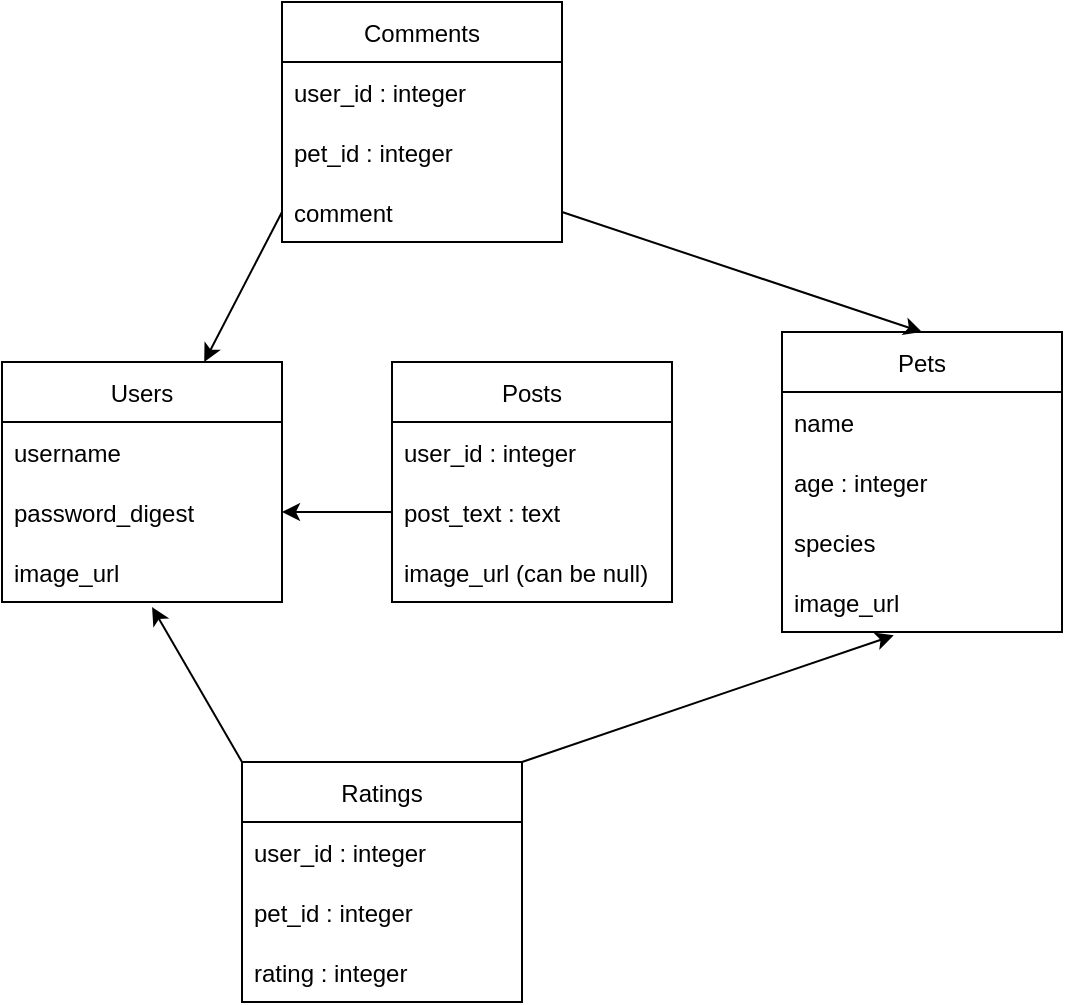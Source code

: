 <mxfile>
    <diagram id="IUkYyXY2eSAVQ19bVRNS" name="Page-1">
        <mxGraphModel dx="536" dy="324" grid="1" gridSize="10" guides="1" tooltips="1" connect="1" arrows="1" fold="1" page="1" pageScale="1" pageWidth="850" pageHeight="1100" math="0" shadow="0">
            <root>
                <mxCell id="0"/>
                <mxCell id="1" parent="0"/>
                <mxCell id="3" value="Users" style="swimlane;fontStyle=0;childLayout=stackLayout;horizontal=1;startSize=30;horizontalStack=0;resizeParent=1;resizeParentMax=0;resizeLast=0;collapsible=1;marginBottom=0;" vertex="1" parent="1">
                    <mxGeometry x="90" y="210" width="140" height="120" as="geometry"/>
                </mxCell>
                <mxCell id="4" value="username" style="text;strokeColor=none;fillColor=none;align=left;verticalAlign=middle;spacingLeft=4;spacingRight=4;overflow=hidden;points=[[0,0.5],[1,0.5]];portConstraint=eastwest;rotatable=0;" vertex="1" parent="3">
                    <mxGeometry y="30" width="140" height="30" as="geometry"/>
                </mxCell>
                <mxCell id="5" value="password_digest" style="text;strokeColor=none;fillColor=none;align=left;verticalAlign=middle;spacingLeft=4;spacingRight=4;overflow=hidden;points=[[0,0.5],[1,0.5]];portConstraint=eastwest;rotatable=0;" vertex="1" parent="3">
                    <mxGeometry y="60" width="140" height="30" as="geometry"/>
                </mxCell>
                <mxCell id="24" value="image_url" style="text;strokeColor=none;fillColor=none;align=left;verticalAlign=middle;spacingLeft=4;spacingRight=4;overflow=hidden;points=[[0,0.5],[1,0.5]];portConstraint=eastwest;rotatable=0;" vertex="1" parent="3">
                    <mxGeometry y="90" width="140" height="30" as="geometry"/>
                </mxCell>
                <mxCell id="7" value="Pets" style="swimlane;fontStyle=0;childLayout=stackLayout;horizontal=1;startSize=30;horizontalStack=0;resizeParent=1;resizeParentMax=0;resizeLast=0;collapsible=1;marginBottom=0;" vertex="1" parent="1">
                    <mxGeometry x="480" y="195" width="140" height="150" as="geometry"/>
                </mxCell>
                <mxCell id="8" value="name" style="text;strokeColor=none;fillColor=none;align=left;verticalAlign=middle;spacingLeft=4;spacingRight=4;overflow=hidden;points=[[0,0.5],[1,0.5]];portConstraint=eastwest;rotatable=0;" vertex="1" parent="7">
                    <mxGeometry y="30" width="140" height="30" as="geometry"/>
                </mxCell>
                <mxCell id="9" value="age : integer" style="text;strokeColor=none;fillColor=none;align=left;verticalAlign=middle;spacingLeft=4;spacingRight=4;overflow=hidden;points=[[0,0.5],[1,0.5]];portConstraint=eastwest;rotatable=0;" vertex="1" parent="7">
                    <mxGeometry y="60" width="140" height="30" as="geometry"/>
                </mxCell>
                <mxCell id="10" value="species" style="text;strokeColor=none;fillColor=none;align=left;verticalAlign=middle;spacingLeft=4;spacingRight=4;overflow=hidden;points=[[0,0.5],[1,0.5]];portConstraint=eastwest;rotatable=0;" vertex="1" parent="7">
                    <mxGeometry y="90" width="140" height="30" as="geometry"/>
                </mxCell>
                <mxCell id="11" value="image_url" style="text;strokeColor=none;fillColor=none;align=left;verticalAlign=middle;spacingLeft=4;spacingRight=4;overflow=hidden;points=[[0,0.5],[1,0.5]];portConstraint=eastwest;rotatable=0;" vertex="1" parent="7">
                    <mxGeometry y="120" width="140" height="30" as="geometry"/>
                </mxCell>
                <mxCell id="16" style="edgeStyle=none;html=1;exitX=0;exitY=0;exitDx=0;exitDy=0;entryX=0.536;entryY=1.084;entryDx=0;entryDy=0;entryPerimeter=0;" edge="1" parent="1" source="12" target="24">
                    <mxGeometry relative="1" as="geometry"/>
                </mxCell>
                <mxCell id="12" value="Ratings" style="swimlane;fontStyle=0;childLayout=stackLayout;horizontal=1;startSize=30;horizontalStack=0;resizeParent=1;resizeParentMax=0;resizeLast=0;collapsible=1;marginBottom=0;" vertex="1" parent="1">
                    <mxGeometry x="210" y="410" width="140" height="120" as="geometry"/>
                </mxCell>
                <mxCell id="13" value="user_id : integer" style="text;strokeColor=none;fillColor=none;align=left;verticalAlign=middle;spacingLeft=4;spacingRight=4;overflow=hidden;points=[[0,0.5],[1,0.5]];portConstraint=eastwest;rotatable=0;" vertex="1" parent="12">
                    <mxGeometry y="30" width="140" height="30" as="geometry"/>
                </mxCell>
                <mxCell id="14" value="pet_id : integer" style="text;strokeColor=none;fillColor=none;align=left;verticalAlign=middle;spacingLeft=4;spacingRight=4;overflow=hidden;points=[[0,0.5],[1,0.5]];portConstraint=eastwest;rotatable=0;" vertex="1" parent="12">
                    <mxGeometry y="60" width="140" height="30" as="geometry"/>
                </mxCell>
                <mxCell id="15" value="rating : integer" style="text;strokeColor=none;fillColor=none;align=left;verticalAlign=middle;spacingLeft=4;spacingRight=4;overflow=hidden;points=[[0,0.5],[1,0.5]];portConstraint=eastwest;rotatable=0;" vertex="1" parent="12">
                    <mxGeometry y="90" width="140" height="30" as="geometry"/>
                </mxCell>
                <mxCell id="17" style="edgeStyle=none;html=1;exitX=1;exitY=0;exitDx=0;exitDy=0;entryX=0.399;entryY=1.056;entryDx=0;entryDy=0;entryPerimeter=0;" edge="1" parent="1" source="12" target="11">
                    <mxGeometry relative="1" as="geometry"/>
                </mxCell>
                <mxCell id="18" value="Comments" style="swimlane;fontStyle=0;childLayout=stackLayout;horizontal=1;startSize=30;horizontalStack=0;resizeParent=1;resizeParentMax=0;resizeLast=0;collapsible=1;marginBottom=0;" vertex="1" parent="1">
                    <mxGeometry x="230" y="30" width="140" height="120" as="geometry"/>
                </mxCell>
                <mxCell id="19" value="user_id : integer" style="text;strokeColor=none;fillColor=none;align=left;verticalAlign=middle;spacingLeft=4;spacingRight=4;overflow=hidden;points=[[0,0.5],[1,0.5]];portConstraint=eastwest;rotatable=0;" vertex="1" parent="18">
                    <mxGeometry y="30" width="140" height="30" as="geometry"/>
                </mxCell>
                <mxCell id="20" value="pet_id : integer" style="text;strokeColor=none;fillColor=none;align=left;verticalAlign=middle;spacingLeft=4;spacingRight=4;overflow=hidden;points=[[0,0.5],[1,0.5]];portConstraint=eastwest;rotatable=0;" vertex="1" parent="18">
                    <mxGeometry y="60" width="140" height="30" as="geometry"/>
                </mxCell>
                <mxCell id="21" value="comment" style="text;strokeColor=none;fillColor=none;align=left;verticalAlign=middle;spacingLeft=4;spacingRight=4;overflow=hidden;points=[[0,0.5],[1,0.5]];portConstraint=eastwest;rotatable=0;" vertex="1" parent="18">
                    <mxGeometry y="90" width="140" height="30" as="geometry"/>
                </mxCell>
                <mxCell id="22" style="edgeStyle=none;html=1;exitX=0;exitY=0.5;exitDx=0;exitDy=0;" edge="1" parent="1" source="21" target="3">
                    <mxGeometry relative="1" as="geometry"/>
                </mxCell>
                <mxCell id="23" style="edgeStyle=none;html=1;exitX=1;exitY=0.5;exitDx=0;exitDy=0;entryX=0.5;entryY=0;entryDx=0;entryDy=0;" edge="1" parent="1" source="21" target="7">
                    <mxGeometry relative="1" as="geometry"/>
                </mxCell>
                <mxCell id="25" value="Posts" style="swimlane;fontStyle=0;childLayout=stackLayout;horizontal=1;startSize=30;horizontalStack=0;resizeParent=1;resizeParentMax=0;resizeLast=0;collapsible=1;marginBottom=0;" vertex="1" parent="1">
                    <mxGeometry x="285" y="210" width="140" height="120" as="geometry"/>
                </mxCell>
                <mxCell id="26" value="user_id : integer" style="text;strokeColor=none;fillColor=none;align=left;verticalAlign=middle;spacingLeft=4;spacingRight=4;overflow=hidden;points=[[0,0.5],[1,0.5]];portConstraint=eastwest;rotatable=0;" vertex="1" parent="25">
                    <mxGeometry y="30" width="140" height="30" as="geometry"/>
                </mxCell>
                <mxCell id="27" value="post_text : text" style="text;strokeColor=none;fillColor=none;align=left;verticalAlign=middle;spacingLeft=4;spacingRight=4;overflow=hidden;points=[[0,0.5],[1,0.5]];portConstraint=eastwest;rotatable=0;" vertex="1" parent="25">
                    <mxGeometry y="60" width="140" height="30" as="geometry"/>
                </mxCell>
                <mxCell id="28" value="image_url (can be null)" style="text;strokeColor=none;fillColor=none;align=left;verticalAlign=middle;spacingLeft=4;spacingRight=4;overflow=hidden;points=[[0,0.5],[1,0.5]];portConstraint=eastwest;rotatable=0;" vertex="1" parent="25">
                    <mxGeometry y="90" width="140" height="30" as="geometry"/>
                </mxCell>
                <mxCell id="29" style="edgeStyle=none;html=1;exitX=0;exitY=0.5;exitDx=0;exitDy=0;entryX=1;entryY=0.5;entryDx=0;entryDy=0;" edge="1" parent="1" source="27" target="5">
                    <mxGeometry relative="1" as="geometry"/>
                </mxCell>
            </root>
        </mxGraphModel>
    </diagram>
</mxfile>